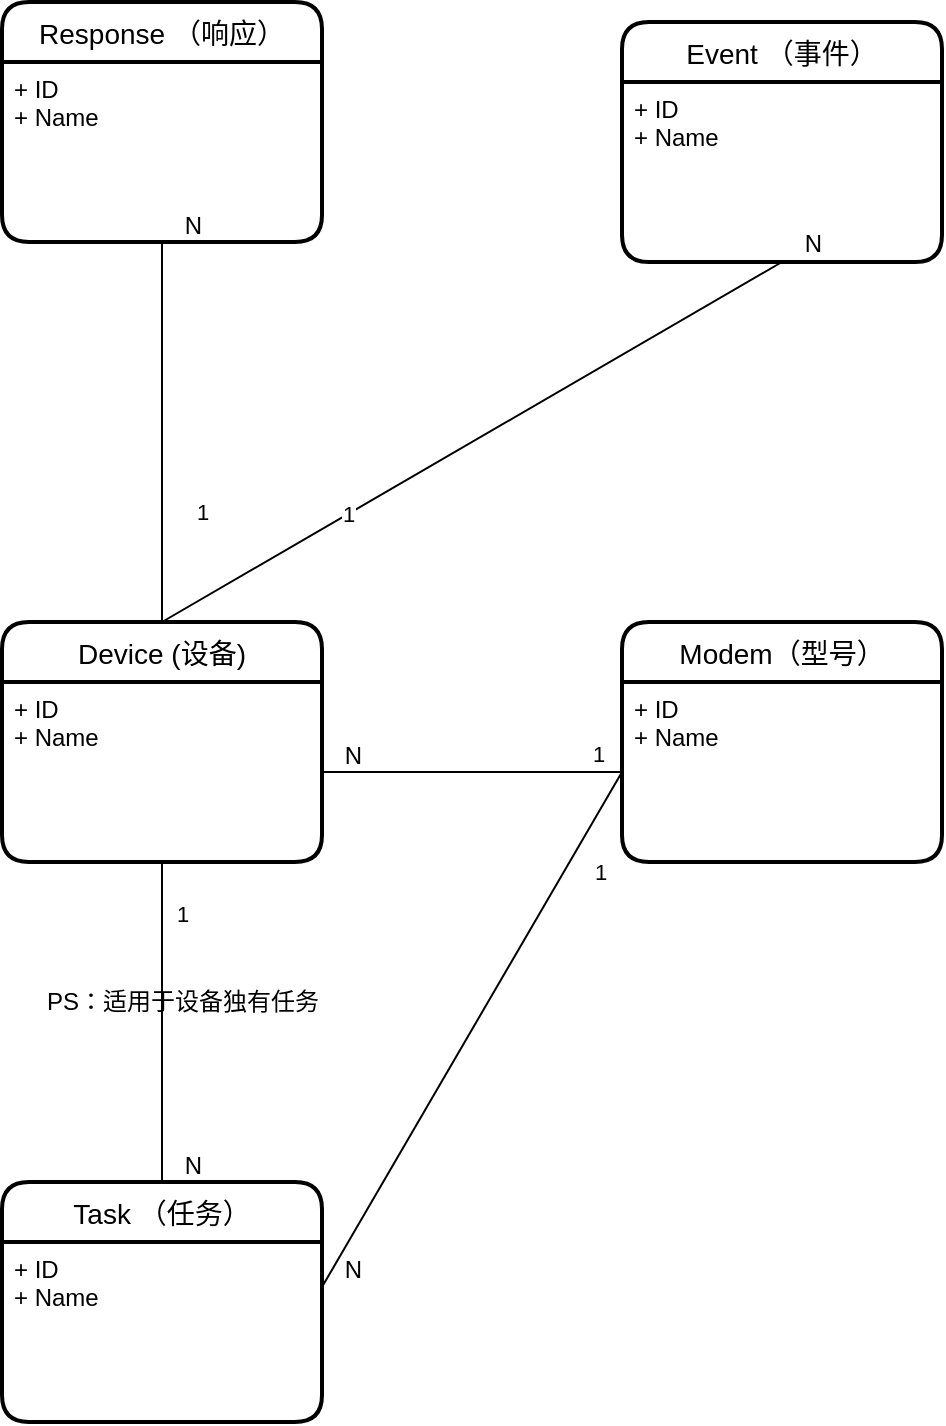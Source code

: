 <mxfile version="15.7.3" type="github">
  <diagram id="QC1CJaauJ0eexwEULUYb" name="Page-1">
    <mxGraphModel dx="1380" dy="1869" grid="1" gridSize="10" guides="1" tooltips="1" connect="1" arrows="1" fold="1" page="1" pageScale="1" pageWidth="850" pageHeight="1100" math="0" shadow="0">
      <root>
        <mxCell id="0" />
        <mxCell id="1" parent="0" />
        <mxCell id="Pr3R7qDttzuh49fABEQi-2" value="Device (设备)" style="swimlane;childLayout=stackLayout;horizontal=1;startSize=30;horizontalStack=0;rounded=1;fontSize=14;fontStyle=0;strokeWidth=2;resizeParent=0;resizeLast=1;shadow=0;dashed=0;align=center;" vertex="1" parent="1">
          <mxGeometry x="180" y="70" width="160" height="120" as="geometry" />
        </mxCell>
        <mxCell id="Pr3R7qDttzuh49fABEQi-3" value="+ ID&#xa;+ Name" style="align=left;strokeColor=none;fillColor=none;spacingLeft=4;fontSize=12;verticalAlign=top;resizable=0;rotatable=0;part=1;" vertex="1" parent="Pr3R7qDttzuh49fABEQi-2">
          <mxGeometry y="30" width="160" height="90" as="geometry" />
        </mxCell>
        <mxCell id="Pr3R7qDttzuh49fABEQi-5" value="Modem（型号）" style="swimlane;childLayout=stackLayout;horizontal=1;startSize=30;horizontalStack=0;rounded=1;fontSize=14;fontStyle=0;strokeWidth=2;resizeParent=0;resizeLast=1;shadow=0;dashed=0;align=center;" vertex="1" parent="1">
          <mxGeometry x="490" y="70" width="160" height="120" as="geometry" />
        </mxCell>
        <mxCell id="Pr3R7qDttzuh49fABEQi-6" value="+ ID&#xa;+ Name" style="align=left;strokeColor=none;fillColor=none;spacingLeft=4;fontSize=12;verticalAlign=top;resizable=0;rotatable=0;part=1;" vertex="1" parent="Pr3R7qDttzuh49fABEQi-5">
          <mxGeometry y="30" width="160" height="90" as="geometry" />
        </mxCell>
        <mxCell id="Pr3R7qDttzuh49fABEQi-7" value="Task （任务）" style="swimlane;childLayout=stackLayout;horizontal=1;startSize=30;horizontalStack=0;rounded=1;fontSize=14;fontStyle=0;strokeWidth=2;resizeParent=0;resizeLast=1;shadow=0;dashed=0;align=center;" vertex="1" parent="1">
          <mxGeometry x="180" y="350" width="160" height="120" as="geometry" />
        </mxCell>
        <mxCell id="Pr3R7qDttzuh49fABEQi-8" value="+ ID&#xa;+ Name" style="align=left;strokeColor=none;fillColor=none;spacingLeft=4;fontSize=12;verticalAlign=top;resizable=0;rotatable=0;part=1;" vertex="1" parent="Pr3R7qDttzuh49fABEQi-7">
          <mxGeometry y="30" width="160" height="90" as="geometry" />
        </mxCell>
        <mxCell id="Pr3R7qDttzuh49fABEQi-10" value="Response （响应）" style="swimlane;childLayout=stackLayout;horizontal=1;startSize=30;horizontalStack=0;rounded=1;fontSize=14;fontStyle=0;strokeWidth=2;resizeParent=0;resizeLast=1;shadow=0;dashed=0;align=center;" vertex="1" parent="1">
          <mxGeometry x="180" y="-240" width="160" height="120" as="geometry" />
        </mxCell>
        <mxCell id="Pr3R7qDttzuh49fABEQi-11" value="+ ID&#xa;+ Name" style="align=left;strokeColor=none;fillColor=none;spacingLeft=4;fontSize=12;verticalAlign=top;resizable=0;rotatable=0;part=1;" vertex="1" parent="Pr3R7qDttzuh49fABEQi-10">
          <mxGeometry y="30" width="160" height="90" as="geometry" />
        </mxCell>
        <mxCell id="Pr3R7qDttzuh49fABEQi-12" value="Event （事件）" style="swimlane;childLayout=stackLayout;horizontal=1;startSize=30;horizontalStack=0;rounded=1;fontSize=14;fontStyle=0;strokeWidth=2;resizeParent=0;resizeLast=1;shadow=0;dashed=0;align=center;" vertex="1" parent="1">
          <mxGeometry x="490" y="-230" width="160" height="120" as="geometry" />
        </mxCell>
        <mxCell id="Pr3R7qDttzuh49fABEQi-13" value="+ ID&#xa;+ Name" style="align=left;strokeColor=none;fillColor=none;spacingLeft=4;fontSize=12;verticalAlign=top;resizable=0;rotatable=0;part=1;" vertex="1" parent="Pr3R7qDttzuh49fABEQi-12">
          <mxGeometry y="30" width="160" height="90" as="geometry" />
        </mxCell>
        <mxCell id="Pr3R7qDttzuh49fABEQi-14" value="" style="endArrow=none;html=1;rounded=0;exitX=0;exitY=0.5;exitDx=0;exitDy=0;entryX=1;entryY=0.5;entryDx=0;entryDy=0;" edge="1" parent="1" source="Pr3R7qDttzuh49fABEQi-6" target="Pr3R7qDttzuh49fABEQi-3">
          <mxGeometry relative="1" as="geometry">
            <mxPoint x="640" y="250" as="sourcePoint" />
            <mxPoint x="320" y="260" as="targetPoint" />
          </mxGeometry>
        </mxCell>
        <mxCell id="Pr3R7qDttzuh49fABEQi-15" value="N" style="resizable=0;html=1;align=right;verticalAlign=bottom;" connectable="0" vertex="1" parent="Pr3R7qDttzuh49fABEQi-14">
          <mxGeometry x="1" relative="1" as="geometry">
            <mxPoint x="20" as="offset" />
          </mxGeometry>
        </mxCell>
        <mxCell id="Pr3R7qDttzuh49fABEQi-16" value="1" style="edgeLabel;html=1;align=center;verticalAlign=middle;resizable=0;points=[];" vertex="1" connectable="0" parent="Pr3R7qDttzuh49fABEQi-14">
          <mxGeometry x="-0.537" y="2" relative="1" as="geometry">
            <mxPoint x="22" y="-11" as="offset" />
          </mxGeometry>
        </mxCell>
        <mxCell id="Pr3R7qDttzuh49fABEQi-17" value="" style="endArrow=none;html=1;rounded=0;exitX=0;exitY=0.5;exitDx=0;exitDy=0;entryX=1;entryY=0.25;entryDx=0;entryDy=0;" edge="1" parent="1" source="Pr3R7qDttzuh49fABEQi-6" target="Pr3R7qDttzuh49fABEQi-8">
          <mxGeometry relative="1" as="geometry">
            <mxPoint x="500" y="155" as="sourcePoint" />
            <mxPoint x="350" y="155" as="targetPoint" />
          </mxGeometry>
        </mxCell>
        <mxCell id="Pr3R7qDttzuh49fABEQi-18" value="N" style="resizable=0;html=1;align=right;verticalAlign=bottom;" connectable="0" vertex="1" parent="Pr3R7qDttzuh49fABEQi-17">
          <mxGeometry x="1" relative="1" as="geometry">
            <mxPoint x="20" as="offset" />
          </mxGeometry>
        </mxCell>
        <mxCell id="Pr3R7qDttzuh49fABEQi-19" value="1" style="edgeLabel;html=1;align=center;verticalAlign=middle;resizable=0;points=[];" vertex="1" connectable="0" parent="Pr3R7qDttzuh49fABEQi-17">
          <mxGeometry x="-0.537" y="2" relative="1" as="geometry">
            <mxPoint x="22" y="-11" as="offset" />
          </mxGeometry>
        </mxCell>
        <mxCell id="Pr3R7qDttzuh49fABEQi-20" value="" style="endArrow=none;html=1;rounded=0;exitX=0.5;exitY=1;exitDx=0;exitDy=0;entryX=0.5;entryY=0;entryDx=0;entryDy=0;" edge="1" parent="1" source="Pr3R7qDttzuh49fABEQi-3" target="Pr3R7qDttzuh49fABEQi-7">
          <mxGeometry relative="1" as="geometry">
            <mxPoint x="500" y="155" as="sourcePoint" />
            <mxPoint x="350" y="412.5" as="targetPoint" />
          </mxGeometry>
        </mxCell>
        <mxCell id="Pr3R7qDttzuh49fABEQi-21" value="N" style="resizable=0;html=1;align=right;verticalAlign=bottom;" connectable="0" vertex="1" parent="Pr3R7qDttzuh49fABEQi-20">
          <mxGeometry x="1" relative="1" as="geometry">
            <mxPoint x="20" as="offset" />
          </mxGeometry>
        </mxCell>
        <mxCell id="Pr3R7qDttzuh49fABEQi-22" value="1" style="edgeLabel;html=1;align=center;verticalAlign=middle;resizable=0;points=[];" vertex="1" connectable="0" parent="Pr3R7qDttzuh49fABEQi-20">
          <mxGeometry x="-0.537" y="2" relative="1" as="geometry">
            <mxPoint x="8" y="-11" as="offset" />
          </mxGeometry>
        </mxCell>
        <mxCell id="Pr3R7qDttzuh49fABEQi-23" value="PS：适用于设备独有任务" style="text;html=1;align=center;verticalAlign=middle;resizable=0;points=[];autosize=1;strokeColor=none;fillColor=none;" vertex="1" parent="1">
          <mxGeometry x="195" y="250" width="150" height="20" as="geometry" />
        </mxCell>
        <mxCell id="Pr3R7qDttzuh49fABEQi-24" value="" style="endArrow=none;html=1;rounded=0;exitX=0.5;exitY=0;exitDx=0;exitDy=0;entryX=0.5;entryY=1;entryDx=0;entryDy=0;" edge="1" parent="1" source="Pr3R7qDttzuh49fABEQi-2" target="Pr3R7qDttzuh49fABEQi-11">
          <mxGeometry relative="1" as="geometry">
            <mxPoint x="500" y="155" as="sourcePoint" />
            <mxPoint x="350" y="155" as="targetPoint" />
          </mxGeometry>
        </mxCell>
        <mxCell id="Pr3R7qDttzuh49fABEQi-25" value="N" style="resizable=0;html=1;align=right;verticalAlign=bottom;" connectable="0" vertex="1" parent="Pr3R7qDttzuh49fABEQi-24">
          <mxGeometry x="1" relative="1" as="geometry">
            <mxPoint x="20" as="offset" />
          </mxGeometry>
        </mxCell>
        <mxCell id="Pr3R7qDttzuh49fABEQi-26" value="1" style="edgeLabel;html=1;align=center;verticalAlign=middle;resizable=0;points=[];" vertex="1" connectable="0" parent="Pr3R7qDttzuh49fABEQi-24">
          <mxGeometry x="-0.537" y="2" relative="1" as="geometry">
            <mxPoint x="22" y="-11" as="offset" />
          </mxGeometry>
        </mxCell>
        <mxCell id="Pr3R7qDttzuh49fABEQi-27" value="" style="endArrow=none;html=1;rounded=0;entryX=0.5;entryY=1;entryDx=0;entryDy=0;" edge="1" parent="1" target="Pr3R7qDttzuh49fABEQi-13">
          <mxGeometry relative="1" as="geometry">
            <mxPoint x="260" y="70" as="sourcePoint" />
            <mxPoint x="270" y="-110" as="targetPoint" />
          </mxGeometry>
        </mxCell>
        <mxCell id="Pr3R7qDttzuh49fABEQi-28" value="N" style="resizable=0;html=1;align=right;verticalAlign=bottom;" connectable="0" vertex="1" parent="Pr3R7qDttzuh49fABEQi-27">
          <mxGeometry x="1" relative="1" as="geometry">
            <mxPoint x="20" as="offset" />
          </mxGeometry>
        </mxCell>
        <mxCell id="Pr3R7qDttzuh49fABEQi-29" value="1" style="edgeLabel;html=1;align=center;verticalAlign=middle;resizable=0;points=[];" vertex="1" connectable="0" parent="Pr3R7qDttzuh49fABEQi-27">
          <mxGeometry x="-0.537" y="2" relative="1" as="geometry">
            <mxPoint x="22" y="-11" as="offset" />
          </mxGeometry>
        </mxCell>
      </root>
    </mxGraphModel>
  </diagram>
</mxfile>
